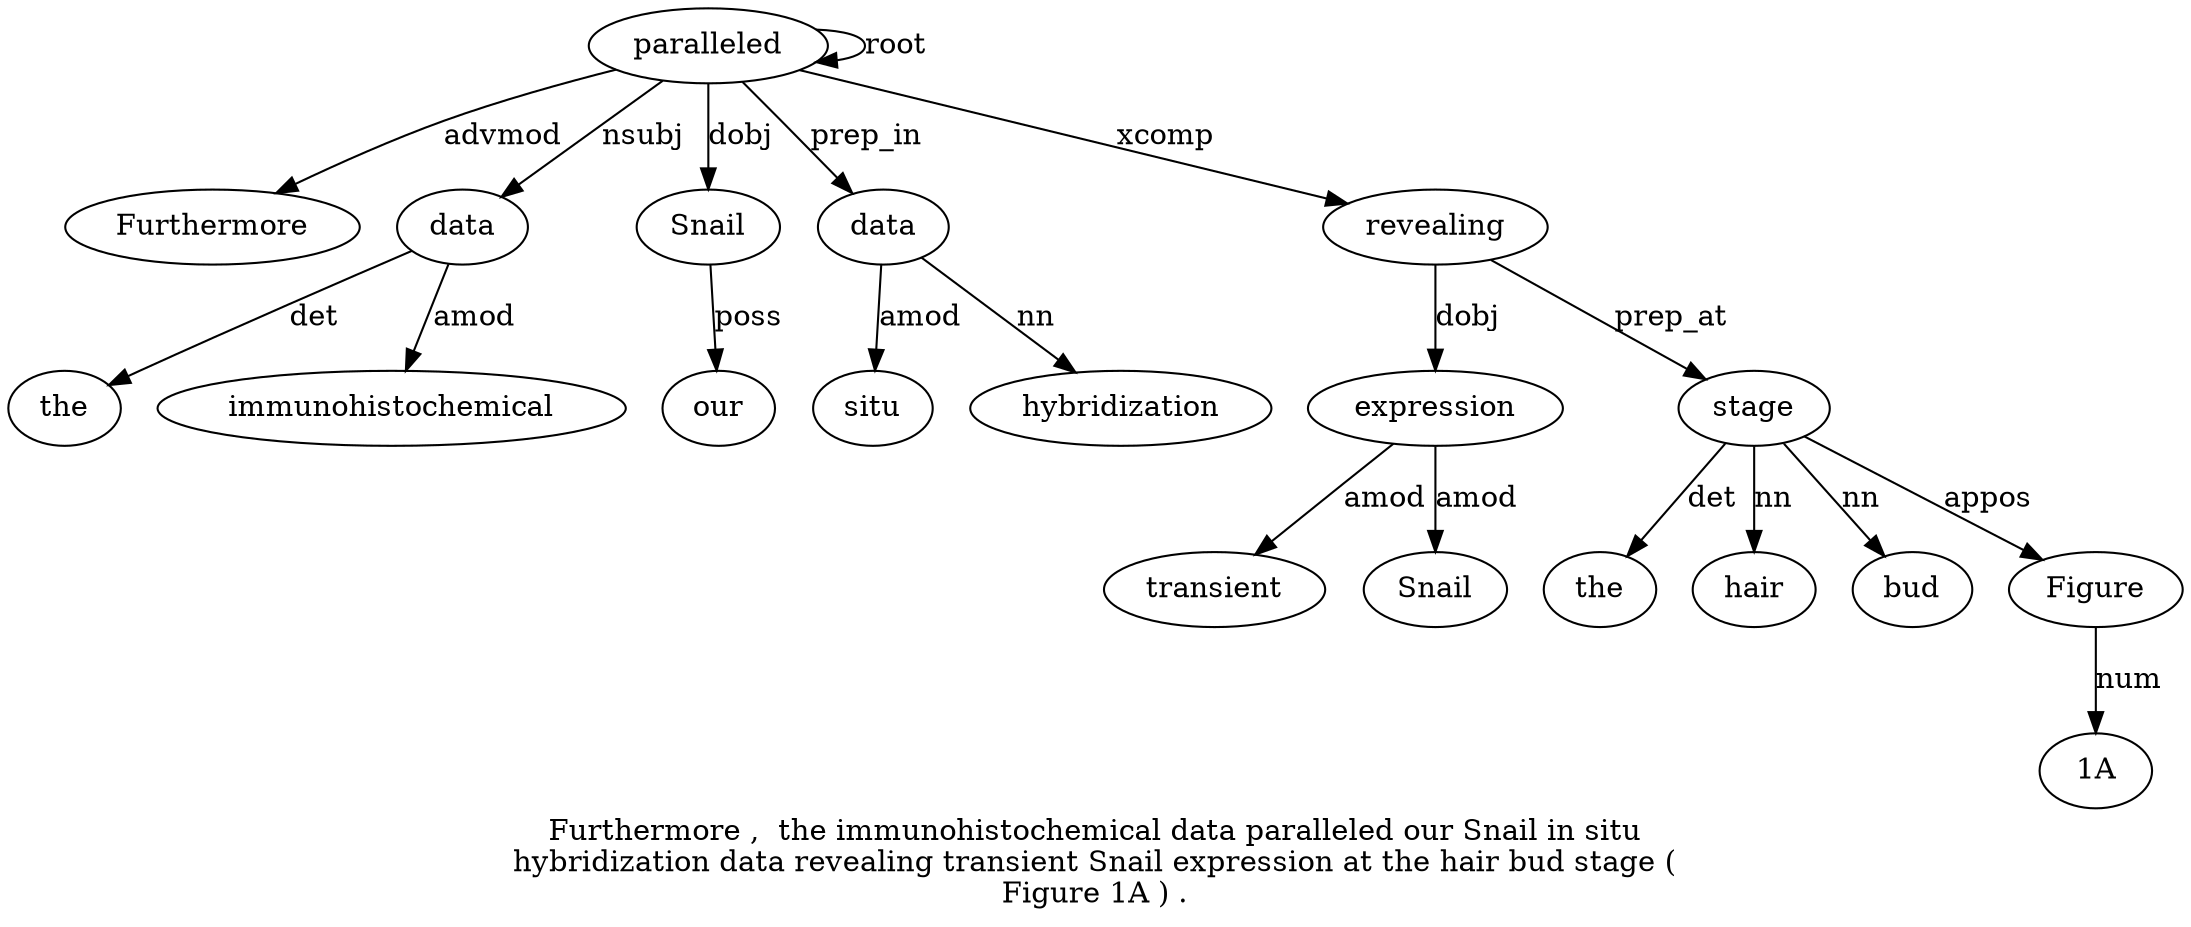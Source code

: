 digraph "Furthermore ,  the immunohistochemical data paralleled our Snail in situ hybridization data revealing transient Snail expression at the hair bud stage ( Figure 1A ) ." {
label="Furthermore ,  the immunohistochemical data paralleled our Snail in situ
hybridization data revealing transient Snail expression at the hair bud stage (
Figure 1A ) .";
paralleled6 [style=filled, fillcolor=white, label=paralleled];
Furthermore1 [style=filled, fillcolor=white, label=Furthermore];
paralleled6 -> Furthermore1  [label=advmod];
data5 [style=filled, fillcolor=white, label=data];
the3 [style=filled, fillcolor=white, label=the];
data5 -> the3  [label=det];
immunohistochemical4 [style=filled, fillcolor=white, label=immunohistochemical];
data5 -> immunohistochemical4  [label=amod];
paralleled6 -> data5  [label=nsubj];
paralleled6 -> paralleled6  [label=root];
Snail8 [style=filled, fillcolor=white, label=Snail];
our7 [style=filled, fillcolor=white, label=our];
Snail8 -> our7  [label=poss];
paralleled6 -> Snail8  [label=dobj];
data12 [style=filled, fillcolor=white, label=data];
situ10 [style=filled, fillcolor=white, label=situ];
data12 -> situ10  [label=amod];
hybridization11 [style=filled, fillcolor=white, label=hybridization];
data12 -> hybridization11  [label=nn];
paralleled6 -> data12  [label=prep_in];
revealing13 [style=filled, fillcolor=white, label=revealing];
paralleled6 -> revealing13  [label=xcomp];
expression16 [style=filled, fillcolor=white, label=expression];
transient14 [style=filled, fillcolor=white, label=transient];
expression16 -> transient14  [label=amod];
Snail15 [style=filled, fillcolor=white, label=Snail];
expression16 -> Snail15  [label=amod];
revealing13 -> expression16  [label=dobj];
stage21 [style=filled, fillcolor=white, label=stage];
the18 [style=filled, fillcolor=white, label=the];
stage21 -> the18  [label=det];
hair19 [style=filled, fillcolor=white, label=hair];
stage21 -> hair19  [label=nn];
bud20 [style=filled, fillcolor=white, label=bud];
stage21 -> bud20  [label=nn];
revealing13 -> stage21  [label=prep_at];
Figure23 [style=filled, fillcolor=white, label=Figure];
stage21 -> Figure23  [label=appos];
"1A24" [style=filled, fillcolor=white, label="1A"];
Figure23 -> "1A24"  [label=num];
}
